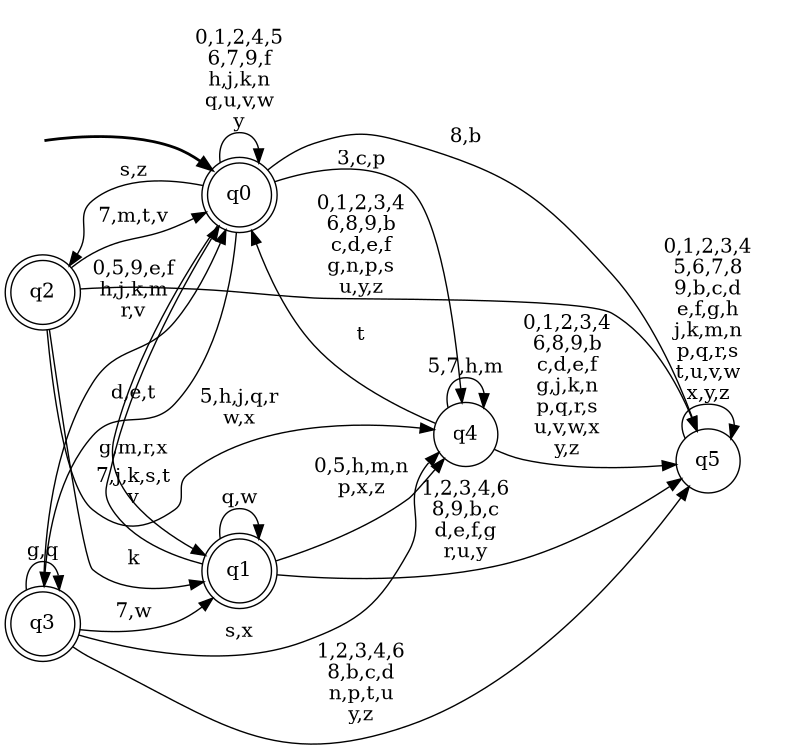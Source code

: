 digraph BlueStarA {
__start0 [style = invis, shape = none, label = "", width = 0, height = 0];

rankdir=LR;
size="8,5";

s0 [style="rounded,filled", color="black", fillcolor="white" shape="doublecircle", label="q0"];
s1 [style="rounded,filled", color="black", fillcolor="white" shape="doublecircle", label="q1"];
s2 [style="rounded,filled", color="black", fillcolor="white" shape="doublecircle", label="q2"];
s3 [style="rounded,filled", color="black", fillcolor="white" shape="doublecircle", label="q3"];
s4 [style="filled", color="black", fillcolor="white" shape="circle", label="q4"];
s5 [style="filled", color="black", fillcolor="white" shape="circle", label="q5"];
subgraph cluster_main { 
	graph [pad=".75", ranksep="0.15", nodesep="0.15"];
	 style=invis; 
	__start0 -> s0 [penwidth=2];
}
s0 -> s0 [label="0,1,2,4,5\n6,7,9,f\nh,j,k,n\nq,u,v,w\ny"];
s0 -> s1 [label="g,m,r,x"];
s0 -> s2 [label="s,z"];
s0 -> s3 [label="d,e,t"];
s0 -> s4 [label="3,c,p"];
s0 -> s5 [label="8,b"];
s1 -> s0 [label="7,j,k,s,t\nv"];
s1 -> s1 [label="q,w"];
s1 -> s4 [label="0,5,h,m,n\np,x,z"];
s1 -> s5 [label="1,2,3,4,6\n8,9,b,c\nd,e,f,g\nr,u,y"];
s2 -> s0 [label="7,m,t,v"];
s2 -> s1 [label="k"];
s2 -> s4 [label="5,h,j,q,r\nw,x"];
s2 -> s5 [label="0,1,2,3,4\n6,8,9,b\nc,d,e,f\ng,n,p,s\nu,y,z"];
s3 -> s0 [label="0,5,9,e,f\nh,j,k,m\nr,v"];
s3 -> s1 [label="7,w"];
s3 -> s3 [label="g,q"];
s3 -> s4 [label="s,x"];
s3 -> s5 [label="1,2,3,4,6\n8,b,c,d\nn,p,t,u\ny,z"];
s4 -> s0 [label="t"];
s4 -> s4 [label="5,7,h,m"];
s4 -> s5 [label="0,1,2,3,4\n6,8,9,b\nc,d,e,f\ng,j,k,n\np,q,r,s\nu,v,w,x\ny,z"];
s5 -> s5 [label="0,1,2,3,4\n5,6,7,8\n9,b,c,d\ne,f,g,h\nj,k,m,n\np,q,r,s\nt,u,v,w\nx,y,z"];

}